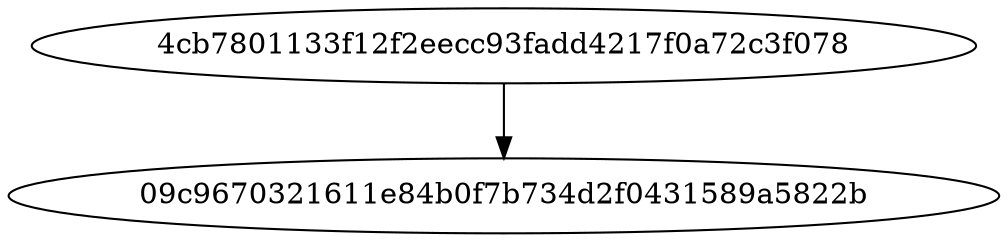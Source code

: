 digraph {"09c9670321611e84b0f7b734d2f0431589a5822b" ; "4cb7801133f12f2eecc93fadd4217f0a72c3f078" ; "4cb7801133f12f2eecc93fadd4217f0a72c3f078" -> "09c9670321611e84b0f7b734d2f0431589a5822b" ; }